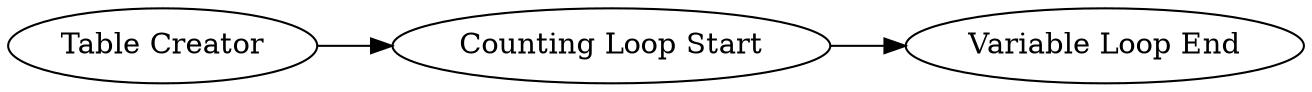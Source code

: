 digraph {
	1 -> 6
	6 -> 8
	1 [label="Table Creator"]
	6 [label="Counting Loop Start"]
	8 [label="Variable Loop End"]
	rankdir=LR
}
